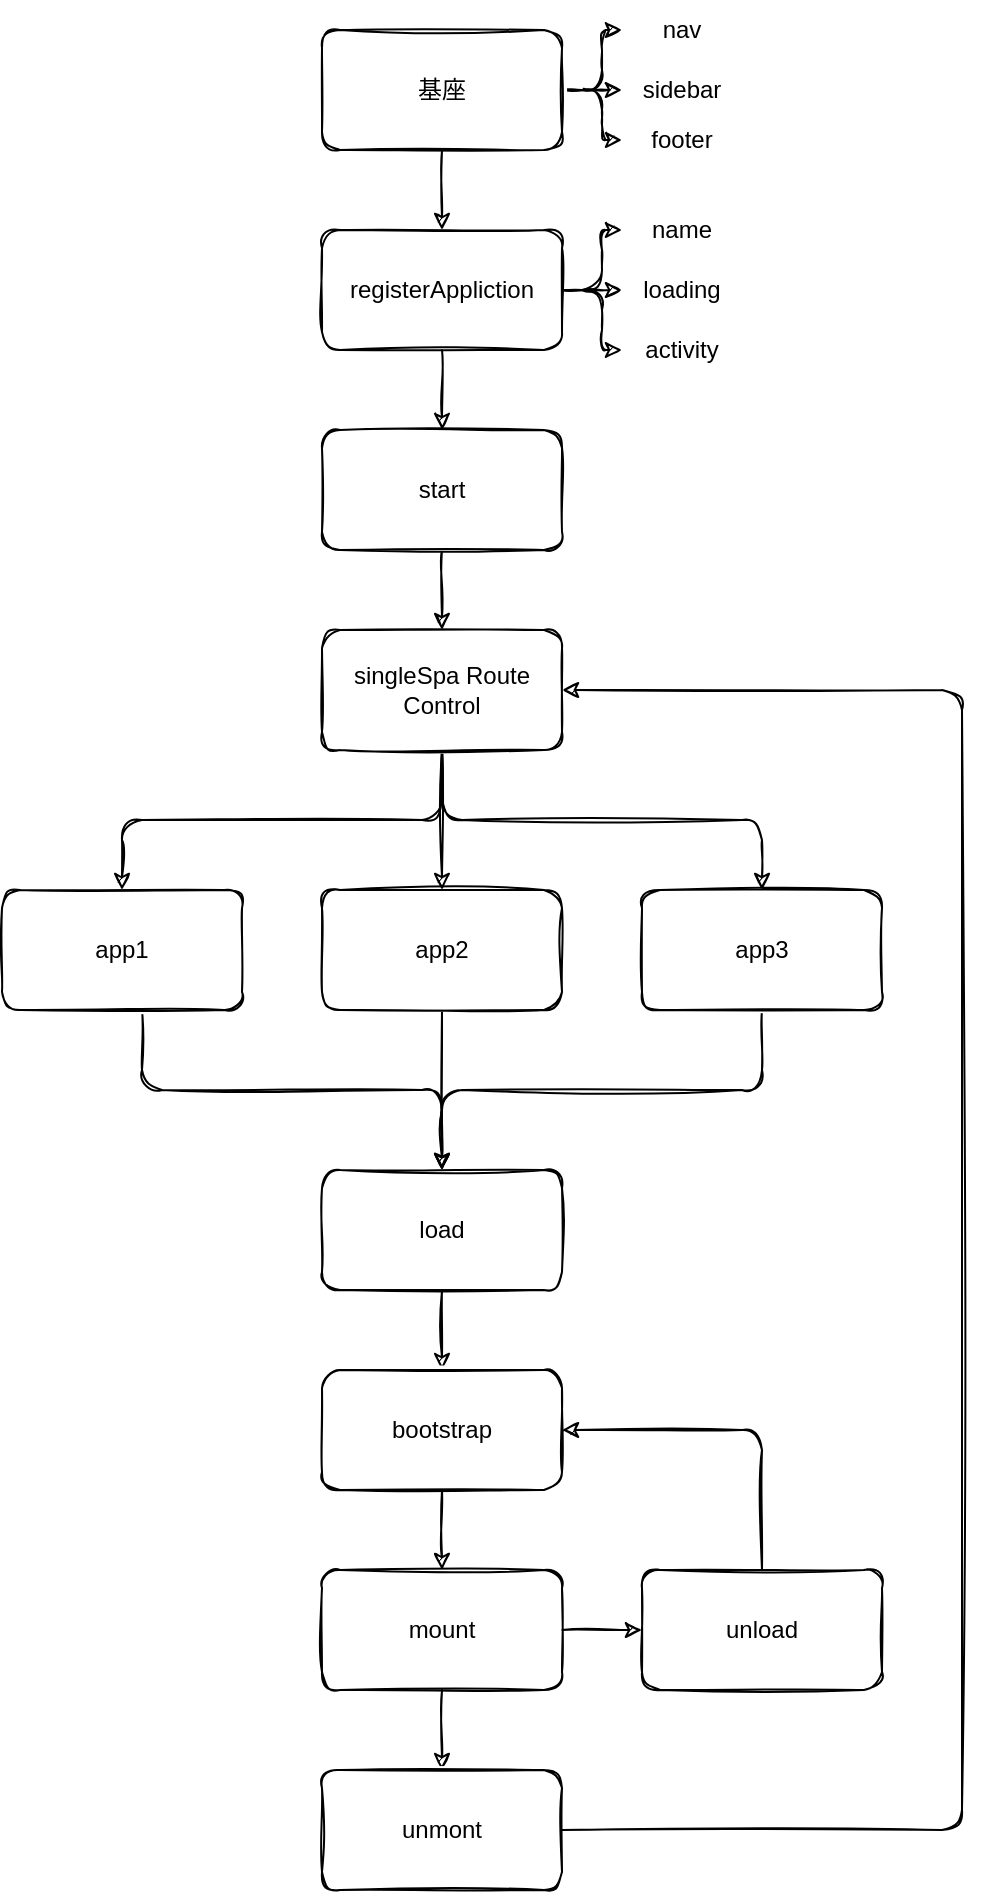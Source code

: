 <mxfile version="15.7.3" type="device"><diagram id="oXYDxKkdANeah-W398ed" name="第 1 页"><mxGraphModel dx="946" dy="702" grid="1" gridSize="10" guides="1" tooltips="1" connect="1" arrows="1" fold="1" page="1" pageScale="1" pageWidth="827" pageHeight="1169" math="0" shadow="0"><root><mxCell id="0"/><mxCell id="1" parent="0"/><mxCell id="lq6kgknvQKV6Y8RJwXIq-8" style="edgeStyle=orthogonalEdgeStyle;orthogonalLoop=1;jettySize=auto;html=1;exitX=0.5;exitY=1;exitDx=0;exitDy=0;entryX=0.5;entryY=0;entryDx=0;entryDy=0;sketch=1;" parent="1" source="_tmHiegK8uLLgagcSF75-1" target="lq6kgknvQKV6Y8RJwXIq-6" edge="1"><mxGeometry relative="1" as="geometry"/></mxCell><mxCell id="lq6kgknvQKV6Y8RJwXIq-31" style="edgeStyle=orthogonalEdgeStyle;rounded=1;sketch=1;orthogonalLoop=1;jettySize=auto;html=1;exitX=1;exitY=0.5;exitDx=0;exitDy=0;entryX=0;entryY=0.5;entryDx=0;entryDy=0;" parent="1" source="_tmHiegK8uLLgagcSF75-1" target="lq6kgknvQKV6Y8RJwXIq-28" edge="1"><mxGeometry relative="1" as="geometry"/></mxCell><mxCell id="lq6kgknvQKV6Y8RJwXIq-32" style="edgeStyle=orthogonalEdgeStyle;rounded=1;sketch=1;orthogonalLoop=1;jettySize=auto;html=1;exitX=1;exitY=0.5;exitDx=0;exitDy=0;" parent="1" source="_tmHiegK8uLLgagcSF75-1" target="lq6kgknvQKV6Y8RJwXIq-29" edge="1"><mxGeometry relative="1" as="geometry"/></mxCell><mxCell id="lq6kgknvQKV6Y8RJwXIq-33" style="edgeStyle=orthogonalEdgeStyle;rounded=1;sketch=1;orthogonalLoop=1;jettySize=auto;html=1;exitX=1;exitY=0.5;exitDx=0;exitDy=0;" parent="1" source="_tmHiegK8uLLgagcSF75-1" target="lq6kgknvQKV6Y8RJwXIq-30" edge="1"><mxGeometry relative="1" as="geometry"/></mxCell><mxCell id="_tmHiegK8uLLgagcSF75-1" value="基座" style="whiteSpace=wrap;html=1;rounded=1;sketch=1;" parent="1" vertex="1"><mxGeometry x="250" y="90" width="120" height="60" as="geometry"/></mxCell><mxCell id="_tmHiegK8uLLgagcSF75-24" value="" style="edgeStyle=orthogonalEdgeStyle;orthogonalLoop=1;jettySize=auto;html=1;sketch=1;" parent="1" source="_tmHiegK8uLLgagcSF75-2" target="_tmHiegK8uLLgagcSF75-23" edge="1"><mxGeometry relative="1" as="geometry"><Array as="points"><mxPoint x="160" y="620"/><mxPoint x="310" y="620"/></Array></mxGeometry></mxCell><mxCell id="_tmHiegK8uLLgagcSF75-2" value="app1" style="whiteSpace=wrap;html=1;rounded=1;sketch=1;" parent="1" vertex="1"><mxGeometry x="90" y="520" width="120" height="60" as="geometry"/></mxCell><mxCell id="_tmHiegK8uLLgagcSF75-36" style="edgeStyle=orthogonalEdgeStyle;orthogonalLoop=1;jettySize=auto;html=1;exitX=0.5;exitY=1;exitDx=0;exitDy=0;entryX=0.5;entryY=0;entryDx=0;entryDy=0;sketch=1;" parent="1" source="_tmHiegK8uLLgagcSF75-4" target="_tmHiegK8uLLgagcSF75-23" edge="1"><mxGeometry relative="1" as="geometry"/></mxCell><mxCell id="_tmHiegK8uLLgagcSF75-4" value="app2" style="whiteSpace=wrap;html=1;rounded=1;sketch=1;" parent="1" vertex="1"><mxGeometry x="250" y="520" width="120" height="60" as="geometry"/></mxCell><mxCell id="lq6kgknvQKV6Y8RJwXIq-23" style="edgeStyle=orthogonalEdgeStyle;rounded=1;sketch=1;orthogonalLoop=1;jettySize=auto;html=1;exitX=0.5;exitY=1;exitDx=0;exitDy=0;entryX=0.5;entryY=0;entryDx=0;entryDy=0;" parent="1" source="_tmHiegK8uLLgagcSF75-19" target="lq6kgknvQKV6Y8RJwXIq-22" edge="1"><mxGeometry relative="1" as="geometry"/></mxCell><mxCell id="_tmHiegK8uLLgagcSF75-19" value="start" style="whiteSpace=wrap;html=1;rounded=1;sketch=1;" parent="1" vertex="1"><mxGeometry x="250" y="290" width="120" height="60" as="geometry"/></mxCell><mxCell id="_tmHiegK8uLLgagcSF75-37" style="edgeStyle=orthogonalEdgeStyle;orthogonalLoop=1;jettySize=auto;html=1;exitX=0.5;exitY=1;exitDx=0;exitDy=0;entryX=0.5;entryY=0;entryDx=0;entryDy=0;sketch=1;" parent="1" source="_tmHiegK8uLLgagcSF75-21" target="_tmHiegK8uLLgagcSF75-23" edge="1"><mxGeometry relative="1" as="geometry"><mxPoint x="160.0" y="620" as="targetPoint"/></mxGeometry></mxCell><mxCell id="_tmHiegK8uLLgagcSF75-21" value="app3" style="whiteSpace=wrap;html=1;rounded=1;sketch=1;" parent="1" vertex="1"><mxGeometry x="410" y="520" width="120" height="60" as="geometry"/></mxCell><mxCell id="_tmHiegK8uLLgagcSF75-26" value="" style="edgeStyle=orthogonalEdgeStyle;orthogonalLoop=1;jettySize=auto;html=1;sketch=1;" parent="1" source="_tmHiegK8uLLgagcSF75-23" target="_tmHiegK8uLLgagcSF75-25" edge="1"><mxGeometry relative="1" as="geometry"/></mxCell><mxCell id="_tmHiegK8uLLgagcSF75-23" value="load" style="whiteSpace=wrap;html=1;rounded=1;sketch=1;" parent="1" vertex="1"><mxGeometry x="250" y="660" width="120" height="60" as="geometry"/></mxCell><mxCell id="_tmHiegK8uLLgagcSF75-28" style="edgeStyle=orthogonalEdgeStyle;orthogonalLoop=1;jettySize=auto;html=1;exitX=0.5;exitY=1;exitDx=0;exitDy=0;entryX=0.5;entryY=0;entryDx=0;entryDy=0;sketch=1;" parent="1" source="_tmHiegK8uLLgagcSF75-25" target="_tmHiegK8uLLgagcSF75-27" edge="1"><mxGeometry relative="1" as="geometry"/></mxCell><mxCell id="_tmHiegK8uLLgagcSF75-25" value="bootstrap" style="whiteSpace=wrap;html=1;rounded=1;sketch=1;" parent="1" vertex="1"><mxGeometry x="250" y="760" width="120" height="60" as="geometry"/></mxCell><mxCell id="_tmHiegK8uLLgagcSF75-30" value="" style="edgeStyle=orthogonalEdgeStyle;orthogonalLoop=1;jettySize=auto;html=1;sketch=1;" parent="1" source="_tmHiegK8uLLgagcSF75-27" target="_tmHiegK8uLLgagcSF75-29" edge="1"><mxGeometry relative="1" as="geometry"/></mxCell><mxCell id="_tmHiegK8uLLgagcSF75-32" value="" style="edgeStyle=orthogonalEdgeStyle;orthogonalLoop=1;jettySize=auto;html=1;sketch=1;" parent="1" source="_tmHiegK8uLLgagcSF75-27" target="_tmHiegK8uLLgagcSF75-31" edge="1"><mxGeometry relative="1" as="geometry"/></mxCell><mxCell id="_tmHiegK8uLLgagcSF75-27" value="mount" style="whiteSpace=wrap;html=1;rounded=1;sketch=1;" parent="1" vertex="1"><mxGeometry x="250" y="860" width="120" height="60" as="geometry"/></mxCell><mxCell id="lq6kgknvQKV6Y8RJwXIq-27" style="edgeStyle=orthogonalEdgeStyle;rounded=1;sketch=1;orthogonalLoop=1;jettySize=auto;html=1;exitX=1;exitY=0.5;exitDx=0;exitDy=0;entryX=1;entryY=0.5;entryDx=0;entryDy=0;" parent="1" source="_tmHiegK8uLLgagcSF75-29" target="lq6kgknvQKV6Y8RJwXIq-22" edge="1"><mxGeometry relative="1" as="geometry"><Array as="points"><mxPoint x="570" y="990"/><mxPoint x="570" y="420"/></Array></mxGeometry></mxCell><mxCell id="_tmHiegK8uLLgagcSF75-29" value="unmont" style="whiteSpace=wrap;html=1;rounded=1;sketch=1;" parent="1" vertex="1"><mxGeometry x="250" y="960" width="120" height="60" as="geometry"/></mxCell><mxCell id="_tmHiegK8uLLgagcSF75-33" style="edgeStyle=orthogonalEdgeStyle;orthogonalLoop=1;jettySize=auto;html=1;exitX=0.5;exitY=0;exitDx=0;exitDy=0;entryX=1;entryY=0.5;entryDx=0;entryDy=0;sketch=1;" parent="1" source="_tmHiegK8uLLgagcSF75-31" target="_tmHiegK8uLLgagcSF75-25" edge="1"><mxGeometry relative="1" as="geometry"/></mxCell><mxCell id="_tmHiegK8uLLgagcSF75-31" value="unload" style="whiteSpace=wrap;html=1;rounded=1;sketch=1;" parent="1" vertex="1"><mxGeometry x="410" y="860" width="120" height="60" as="geometry"/></mxCell><mxCell id="lq6kgknvQKV6Y8RJwXIq-9" style="edgeStyle=orthogonalEdgeStyle;orthogonalLoop=1;jettySize=auto;html=1;exitX=0.5;exitY=1;exitDx=0;exitDy=0;entryX=0.5;entryY=0;entryDx=0;entryDy=0;sketch=1;" parent="1" source="lq6kgknvQKV6Y8RJwXIq-6" target="_tmHiegK8uLLgagcSF75-19" edge="1"><mxGeometry relative="1" as="geometry"/></mxCell><mxCell id="lq6kgknvQKV6Y8RJwXIq-19" style="edgeStyle=orthogonalEdgeStyle;orthogonalLoop=1;jettySize=auto;html=1;exitX=1;exitY=0.5;exitDx=0;exitDy=0;entryX=0;entryY=0.5;entryDx=0;entryDy=0;sketch=1;" parent="1" source="lq6kgknvQKV6Y8RJwXIq-6" target="lq6kgknvQKV6Y8RJwXIq-16" edge="1"><mxGeometry relative="1" as="geometry"/></mxCell><mxCell id="lq6kgknvQKV6Y8RJwXIq-20" style="edgeStyle=orthogonalEdgeStyle;orthogonalLoop=1;jettySize=auto;html=1;exitX=1;exitY=0.5;exitDx=0;exitDy=0;sketch=1;" parent="1" source="lq6kgknvQKV6Y8RJwXIq-6" target="lq6kgknvQKV6Y8RJwXIq-17" edge="1"><mxGeometry relative="1" as="geometry"/></mxCell><mxCell id="lq6kgknvQKV6Y8RJwXIq-21" style="edgeStyle=orthogonalEdgeStyle;orthogonalLoop=1;jettySize=auto;html=1;exitX=1;exitY=0.5;exitDx=0;exitDy=0;entryX=0;entryY=0.5;entryDx=0;entryDy=0;sketch=1;" parent="1" source="lq6kgknvQKV6Y8RJwXIq-6" target="lq6kgknvQKV6Y8RJwXIq-18" edge="1"><mxGeometry relative="1" as="geometry"/></mxCell><mxCell id="lq6kgknvQKV6Y8RJwXIq-6" value="registerAppliction" style="whiteSpace=wrap;html=1;rounded=1;sketch=1;" parent="1" vertex="1"><mxGeometry x="250" y="190" width="120" height="60" as="geometry"/></mxCell><mxCell id="lq6kgknvQKV6Y8RJwXIq-16" value="name" style="text;html=1;strokeColor=none;fillColor=none;align=center;verticalAlign=middle;whiteSpace=wrap;rounded=1;sketch=1;" parent="1" vertex="1"><mxGeometry x="400" y="175" width="60" height="30" as="geometry"/></mxCell><mxCell id="lq6kgknvQKV6Y8RJwXIq-17" value="loading" style="text;html=1;strokeColor=none;fillColor=none;align=center;verticalAlign=middle;whiteSpace=wrap;rounded=1;sketch=1;" parent="1" vertex="1"><mxGeometry x="400" y="205" width="60" height="30" as="geometry"/></mxCell><mxCell id="lq6kgknvQKV6Y8RJwXIq-18" value="activity" style="text;html=1;strokeColor=none;fillColor=none;align=center;verticalAlign=middle;whiteSpace=wrap;rounded=1;sketch=1;" parent="1" vertex="1"><mxGeometry x="400" y="235" width="60" height="30" as="geometry"/></mxCell><mxCell id="lq6kgknvQKV6Y8RJwXIq-24" style="edgeStyle=orthogonalEdgeStyle;rounded=1;sketch=1;orthogonalLoop=1;jettySize=auto;html=1;exitX=0.5;exitY=1;exitDx=0;exitDy=0;entryX=0.5;entryY=0;entryDx=0;entryDy=0;" parent="1" source="lq6kgknvQKV6Y8RJwXIq-22" target="_tmHiegK8uLLgagcSF75-2" edge="1"><mxGeometry relative="1" as="geometry"/></mxCell><mxCell id="lq6kgknvQKV6Y8RJwXIq-25" style="edgeStyle=orthogonalEdgeStyle;rounded=1;sketch=1;orthogonalLoop=1;jettySize=auto;html=1;exitX=0.5;exitY=1;exitDx=0;exitDy=0;" parent="1" source="lq6kgknvQKV6Y8RJwXIq-22" target="_tmHiegK8uLLgagcSF75-21" edge="1"><mxGeometry relative="1" as="geometry"/></mxCell><mxCell id="lq6kgknvQKV6Y8RJwXIq-26" style="edgeStyle=orthogonalEdgeStyle;rounded=1;sketch=1;orthogonalLoop=1;jettySize=auto;html=1;exitX=0.5;exitY=1;exitDx=0;exitDy=0;entryX=0.5;entryY=0;entryDx=0;entryDy=0;" parent="1" source="lq6kgknvQKV6Y8RJwXIq-22" target="_tmHiegK8uLLgagcSF75-4" edge="1"><mxGeometry relative="1" as="geometry"/></mxCell><mxCell id="lq6kgknvQKV6Y8RJwXIq-22" value="singleSpa Route Control" style="whiteSpace=wrap;html=1;rounded=1;sketch=1;" parent="1" vertex="1"><mxGeometry x="250" y="390" width="120" height="60" as="geometry"/></mxCell><mxCell id="lq6kgknvQKV6Y8RJwXIq-28" value="nav" style="text;html=1;strokeColor=none;fillColor=none;align=center;verticalAlign=middle;whiteSpace=wrap;rounded=1;sketch=1;" parent="1" vertex="1"><mxGeometry x="400" y="75" width="60" height="30" as="geometry"/></mxCell><mxCell id="lq6kgknvQKV6Y8RJwXIq-29" value="sidebar" style="text;html=1;strokeColor=none;fillColor=none;align=center;verticalAlign=middle;whiteSpace=wrap;rounded=1;sketch=1;" parent="1" vertex="1"><mxGeometry x="400" y="105" width="60" height="30" as="geometry"/></mxCell><mxCell id="lq6kgknvQKV6Y8RJwXIq-30" value="footer" style="text;html=1;strokeColor=none;fillColor=none;align=center;verticalAlign=middle;whiteSpace=wrap;rounded=1;sketch=1;" parent="1" vertex="1"><mxGeometry x="400" y="130" width="60" height="30" as="geometry"/></mxCell></root></mxGraphModel></diagram></mxfile>